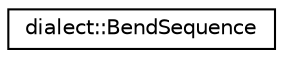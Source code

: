 digraph "Graphical Class Hierarchy"
{
  edge [fontname="Helvetica",fontsize="10",labelfontname="Helvetica",labelfontsize="10"];
  node [fontname="Helvetica",fontsize="10",shape=record];
  rankdir="LR";
  Node0 [label="dialect::BendSequence",height=0.2,width=0.4,color="black", fillcolor="white", style="filled",URL="$structdialect_1_1BendSequence.html",tooltip="A data structure for managing sequences of bend types, points at which these bends should occur (in a..."];
}
